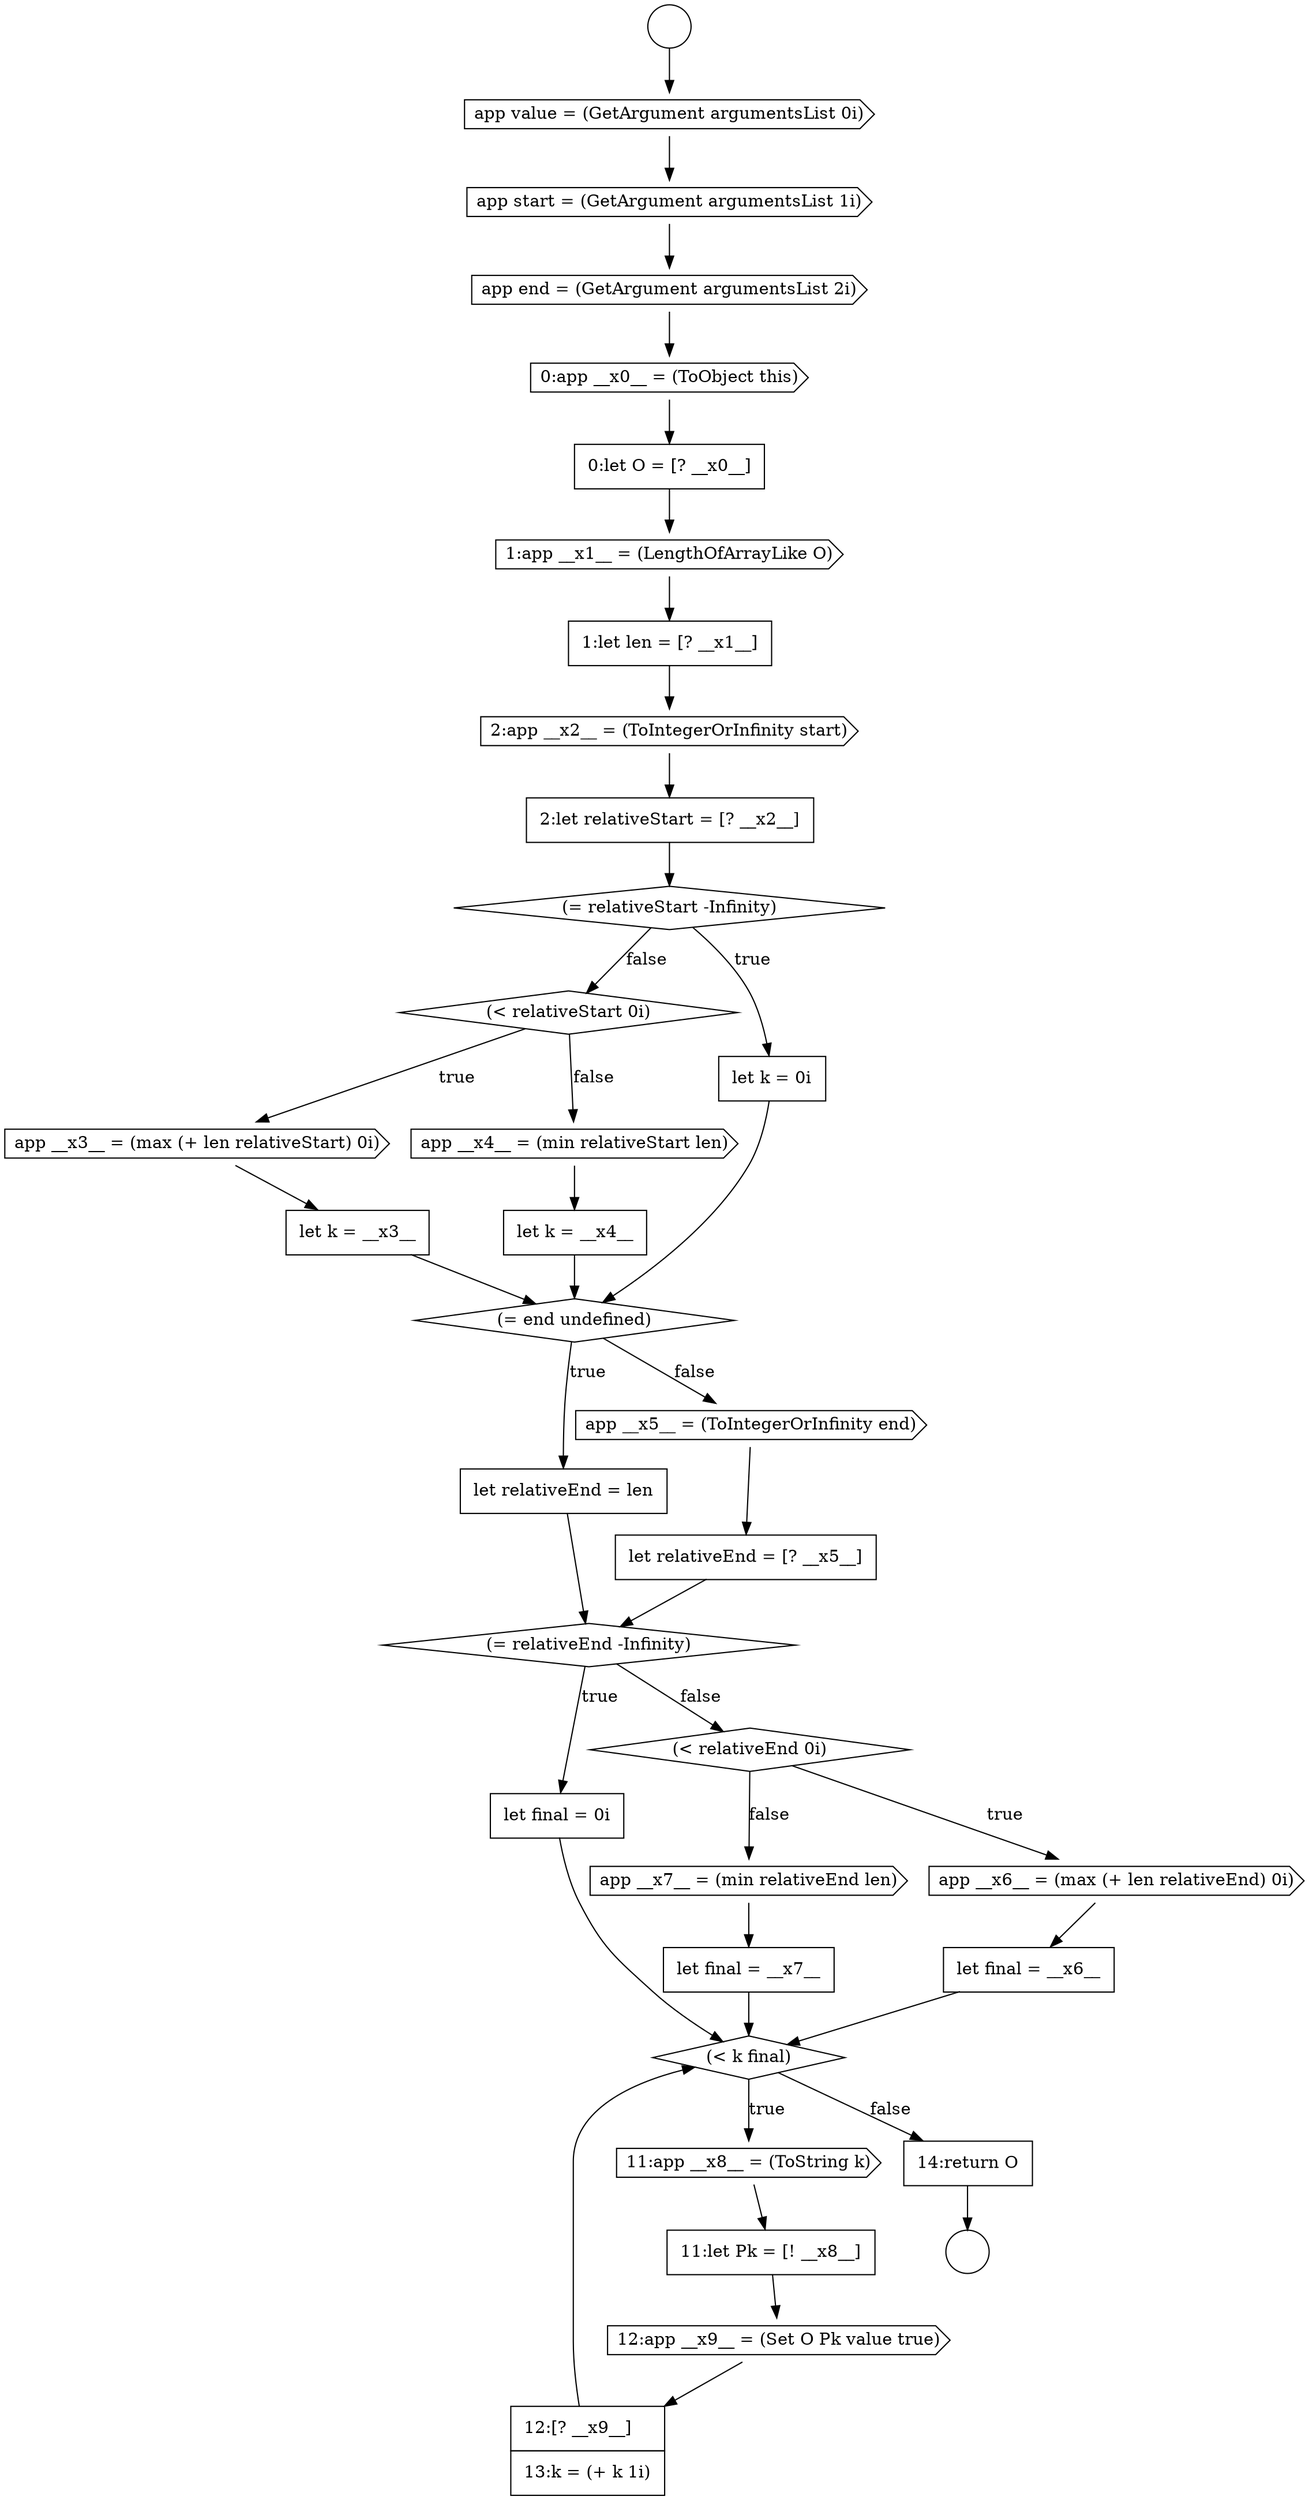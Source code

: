digraph {
  node16184 [shape=cds, label=<<font color="black">app start = (GetArgument argumentsList 1i)</font>> color="black" fillcolor="white" style=filled]
  node16196 [shape=none, margin=0, label=<<font color="black">
    <table border="0" cellborder="1" cellspacing="0" cellpadding="10">
      <tr><td align="left">let k = __x3__</td></tr>
    </table>
  </font>> color="black" fillcolor="white" style=filled]
  node16211 [shape=cds, label=<<font color="black">11:app __x8__ = (ToString k)</font>> color="black" fillcolor="white" style=filled]
  node16208 [shape=cds, label=<<font color="black">app __x7__ = (min relativeEnd len)</font>> color="black" fillcolor="white" style=filled]
  node16191 [shape=none, margin=0, label=<<font color="black">
    <table border="0" cellborder="1" cellspacing="0" cellpadding="10">
      <tr><td align="left">2:let relativeStart = [? __x2__]</td></tr>
    </table>
  </font>> color="black" fillcolor="white" style=filled]
  node16204 [shape=none, margin=0, label=<<font color="black">
    <table border="0" cellborder="1" cellspacing="0" cellpadding="10">
      <tr><td align="left">let final = 0i</td></tr>
    </table>
  </font>> color="black" fillcolor="white" style=filled]
  node16187 [shape=none, margin=0, label=<<font color="black">
    <table border="0" cellborder="1" cellspacing="0" cellpadding="10">
      <tr><td align="left">0:let O = [? __x0__]</td></tr>
    </table>
  </font>> color="black" fillcolor="white" style=filled]
  node16200 [shape=none, margin=0, label=<<font color="black">
    <table border="0" cellborder="1" cellspacing="0" cellpadding="10">
      <tr><td align="left">let relativeEnd = len</td></tr>
    </table>
  </font>> color="black" fillcolor="white" style=filled]
  node16195 [shape=cds, label=<<font color="black">app __x3__ = (max (+ len relativeStart) 0i)</font>> color="black" fillcolor="white" style=filled]
  node16201 [shape=cds, label=<<font color="black">app __x5__ = (ToIntegerOrInfinity end)</font>> color="black" fillcolor="white" style=filled]
  node16188 [shape=cds, label=<<font color="black">1:app __x1__ = (LengthOfArrayLike O)</font>> color="black" fillcolor="white" style=filled]
  node16194 [shape=diamond, label=<<font color="black">(&lt; relativeStart 0i)</font>> color="black" fillcolor="white" style=filled]
  node16182 [shape=circle label=" " color="black" fillcolor="white" style=filled]
  node16214 [shape=none, margin=0, label=<<font color="black">
    <table border="0" cellborder="1" cellspacing="0" cellpadding="10">
      <tr><td align="left">12:[? __x9__]</td></tr>
      <tr><td align="left">13:k = (+ k 1i)</td></tr>
    </table>
  </font>> color="black" fillcolor="white" style=filled]
  node16181 [shape=circle label=" " color="black" fillcolor="white" style=filled]
  node16202 [shape=none, margin=0, label=<<font color="black">
    <table border="0" cellborder="1" cellspacing="0" cellpadding="10">
      <tr><td align="left">let relativeEnd = [? __x5__]</td></tr>
    </table>
  </font>> color="black" fillcolor="white" style=filled]
  node16185 [shape=cds, label=<<font color="black">app end = (GetArgument argumentsList 2i)</font>> color="black" fillcolor="white" style=filled]
  node16206 [shape=cds, label=<<font color="black">app __x6__ = (max (+ len relativeEnd) 0i)</font>> color="black" fillcolor="white" style=filled]
  node16197 [shape=cds, label=<<font color="black">app __x4__ = (min relativeStart len)</font>> color="black" fillcolor="white" style=filled]
  node16190 [shape=cds, label=<<font color="black">2:app __x2__ = (ToIntegerOrInfinity start)</font>> color="black" fillcolor="white" style=filled]
  node16203 [shape=diamond, label=<<font color="black">(= relativeEnd -Infinity)</font>> color="black" fillcolor="white" style=filled]
  node16210 [shape=diamond, label=<<font color="black">(&lt; k final)</font>> color="black" fillcolor="white" style=filled]
  node16205 [shape=diamond, label=<<font color="black">(&lt; relativeEnd 0i)</font>> color="black" fillcolor="white" style=filled]
  node16215 [shape=none, margin=0, label=<<font color="black">
    <table border="0" cellborder="1" cellspacing="0" cellpadding="10">
      <tr><td align="left">14:return O</td></tr>
    </table>
  </font>> color="black" fillcolor="white" style=filled]
  node16183 [shape=cds, label=<<font color="black">app value = (GetArgument argumentsList 0i)</font>> color="black" fillcolor="white" style=filled]
  node16189 [shape=none, margin=0, label=<<font color="black">
    <table border="0" cellborder="1" cellspacing="0" cellpadding="10">
      <tr><td align="left">1:let len = [? __x1__]</td></tr>
    </table>
  </font>> color="black" fillcolor="white" style=filled]
  node16199 [shape=diamond, label=<<font color="black">(= end undefined)</font>> color="black" fillcolor="white" style=filled]
  node16209 [shape=none, margin=0, label=<<font color="black">
    <table border="0" cellborder="1" cellspacing="0" cellpadding="10">
      <tr><td align="left">let final = __x7__</td></tr>
    </table>
  </font>> color="black" fillcolor="white" style=filled]
  node16212 [shape=none, margin=0, label=<<font color="black">
    <table border="0" cellborder="1" cellspacing="0" cellpadding="10">
      <tr><td align="left">11:let Pk = [! __x8__]</td></tr>
    </table>
  </font>> color="black" fillcolor="white" style=filled]
  node16213 [shape=cds, label=<<font color="black">12:app __x9__ = (Set O Pk value true)</font>> color="black" fillcolor="white" style=filled]
  node16198 [shape=none, margin=0, label=<<font color="black">
    <table border="0" cellborder="1" cellspacing="0" cellpadding="10">
      <tr><td align="left">let k = __x4__</td></tr>
    </table>
  </font>> color="black" fillcolor="white" style=filled]
  node16193 [shape=none, margin=0, label=<<font color="black">
    <table border="0" cellborder="1" cellspacing="0" cellpadding="10">
      <tr><td align="left">let k = 0i</td></tr>
    </table>
  </font>> color="black" fillcolor="white" style=filled]
  node16186 [shape=cds, label=<<font color="black">0:app __x0__ = (ToObject this)</font>> color="black" fillcolor="white" style=filled]
  node16192 [shape=diamond, label=<<font color="black">(= relativeStart -Infinity)</font>> color="black" fillcolor="white" style=filled]
  node16207 [shape=none, margin=0, label=<<font color="black">
    <table border="0" cellborder="1" cellspacing="0" cellpadding="10">
      <tr><td align="left">let final = __x6__</td></tr>
    </table>
  </font>> color="black" fillcolor="white" style=filled]
  node16205 -> node16206 [label=<<font color="black">true</font>> color="black"]
  node16205 -> node16208 [label=<<font color="black">false</font>> color="black"]
  node16209 -> node16210 [ color="black"]
  node16190 -> node16191 [ color="black"]
  node16192 -> node16193 [label=<<font color="black">true</font>> color="black"]
  node16192 -> node16194 [label=<<font color="black">false</font>> color="black"]
  node16199 -> node16200 [label=<<font color="black">true</font>> color="black"]
  node16199 -> node16201 [label=<<font color="black">false</font>> color="black"]
  node16183 -> node16184 [ color="black"]
  node16188 -> node16189 [ color="black"]
  node16212 -> node16213 [ color="black"]
  node16193 -> node16199 [ color="black"]
  node16185 -> node16186 [ color="black"]
  node16191 -> node16192 [ color="black"]
  node16196 -> node16199 [ color="black"]
  node16184 -> node16185 [ color="black"]
  node16204 -> node16210 [ color="black"]
  node16211 -> node16212 [ color="black"]
  node16197 -> node16198 [ color="black"]
  node16198 -> node16199 [ color="black"]
  node16189 -> node16190 [ color="black"]
  node16213 -> node16214 [ color="black"]
  node16187 -> node16188 [ color="black"]
  node16215 -> node16182 [ color="black"]
  node16202 -> node16203 [ color="black"]
  node16206 -> node16207 [ color="black"]
  node16200 -> node16203 [ color="black"]
  node16203 -> node16204 [label=<<font color="black">true</font>> color="black"]
  node16203 -> node16205 [label=<<font color="black">false</font>> color="black"]
  node16210 -> node16211 [label=<<font color="black">true</font>> color="black"]
  node16210 -> node16215 [label=<<font color="black">false</font>> color="black"]
  node16195 -> node16196 [ color="black"]
  node16181 -> node16183 [ color="black"]
  node16201 -> node16202 [ color="black"]
  node16186 -> node16187 [ color="black"]
  node16214 -> node16210 [ color="black"]
  node16194 -> node16195 [label=<<font color="black">true</font>> color="black"]
  node16194 -> node16197 [label=<<font color="black">false</font>> color="black"]
  node16207 -> node16210 [ color="black"]
  node16208 -> node16209 [ color="black"]
}
